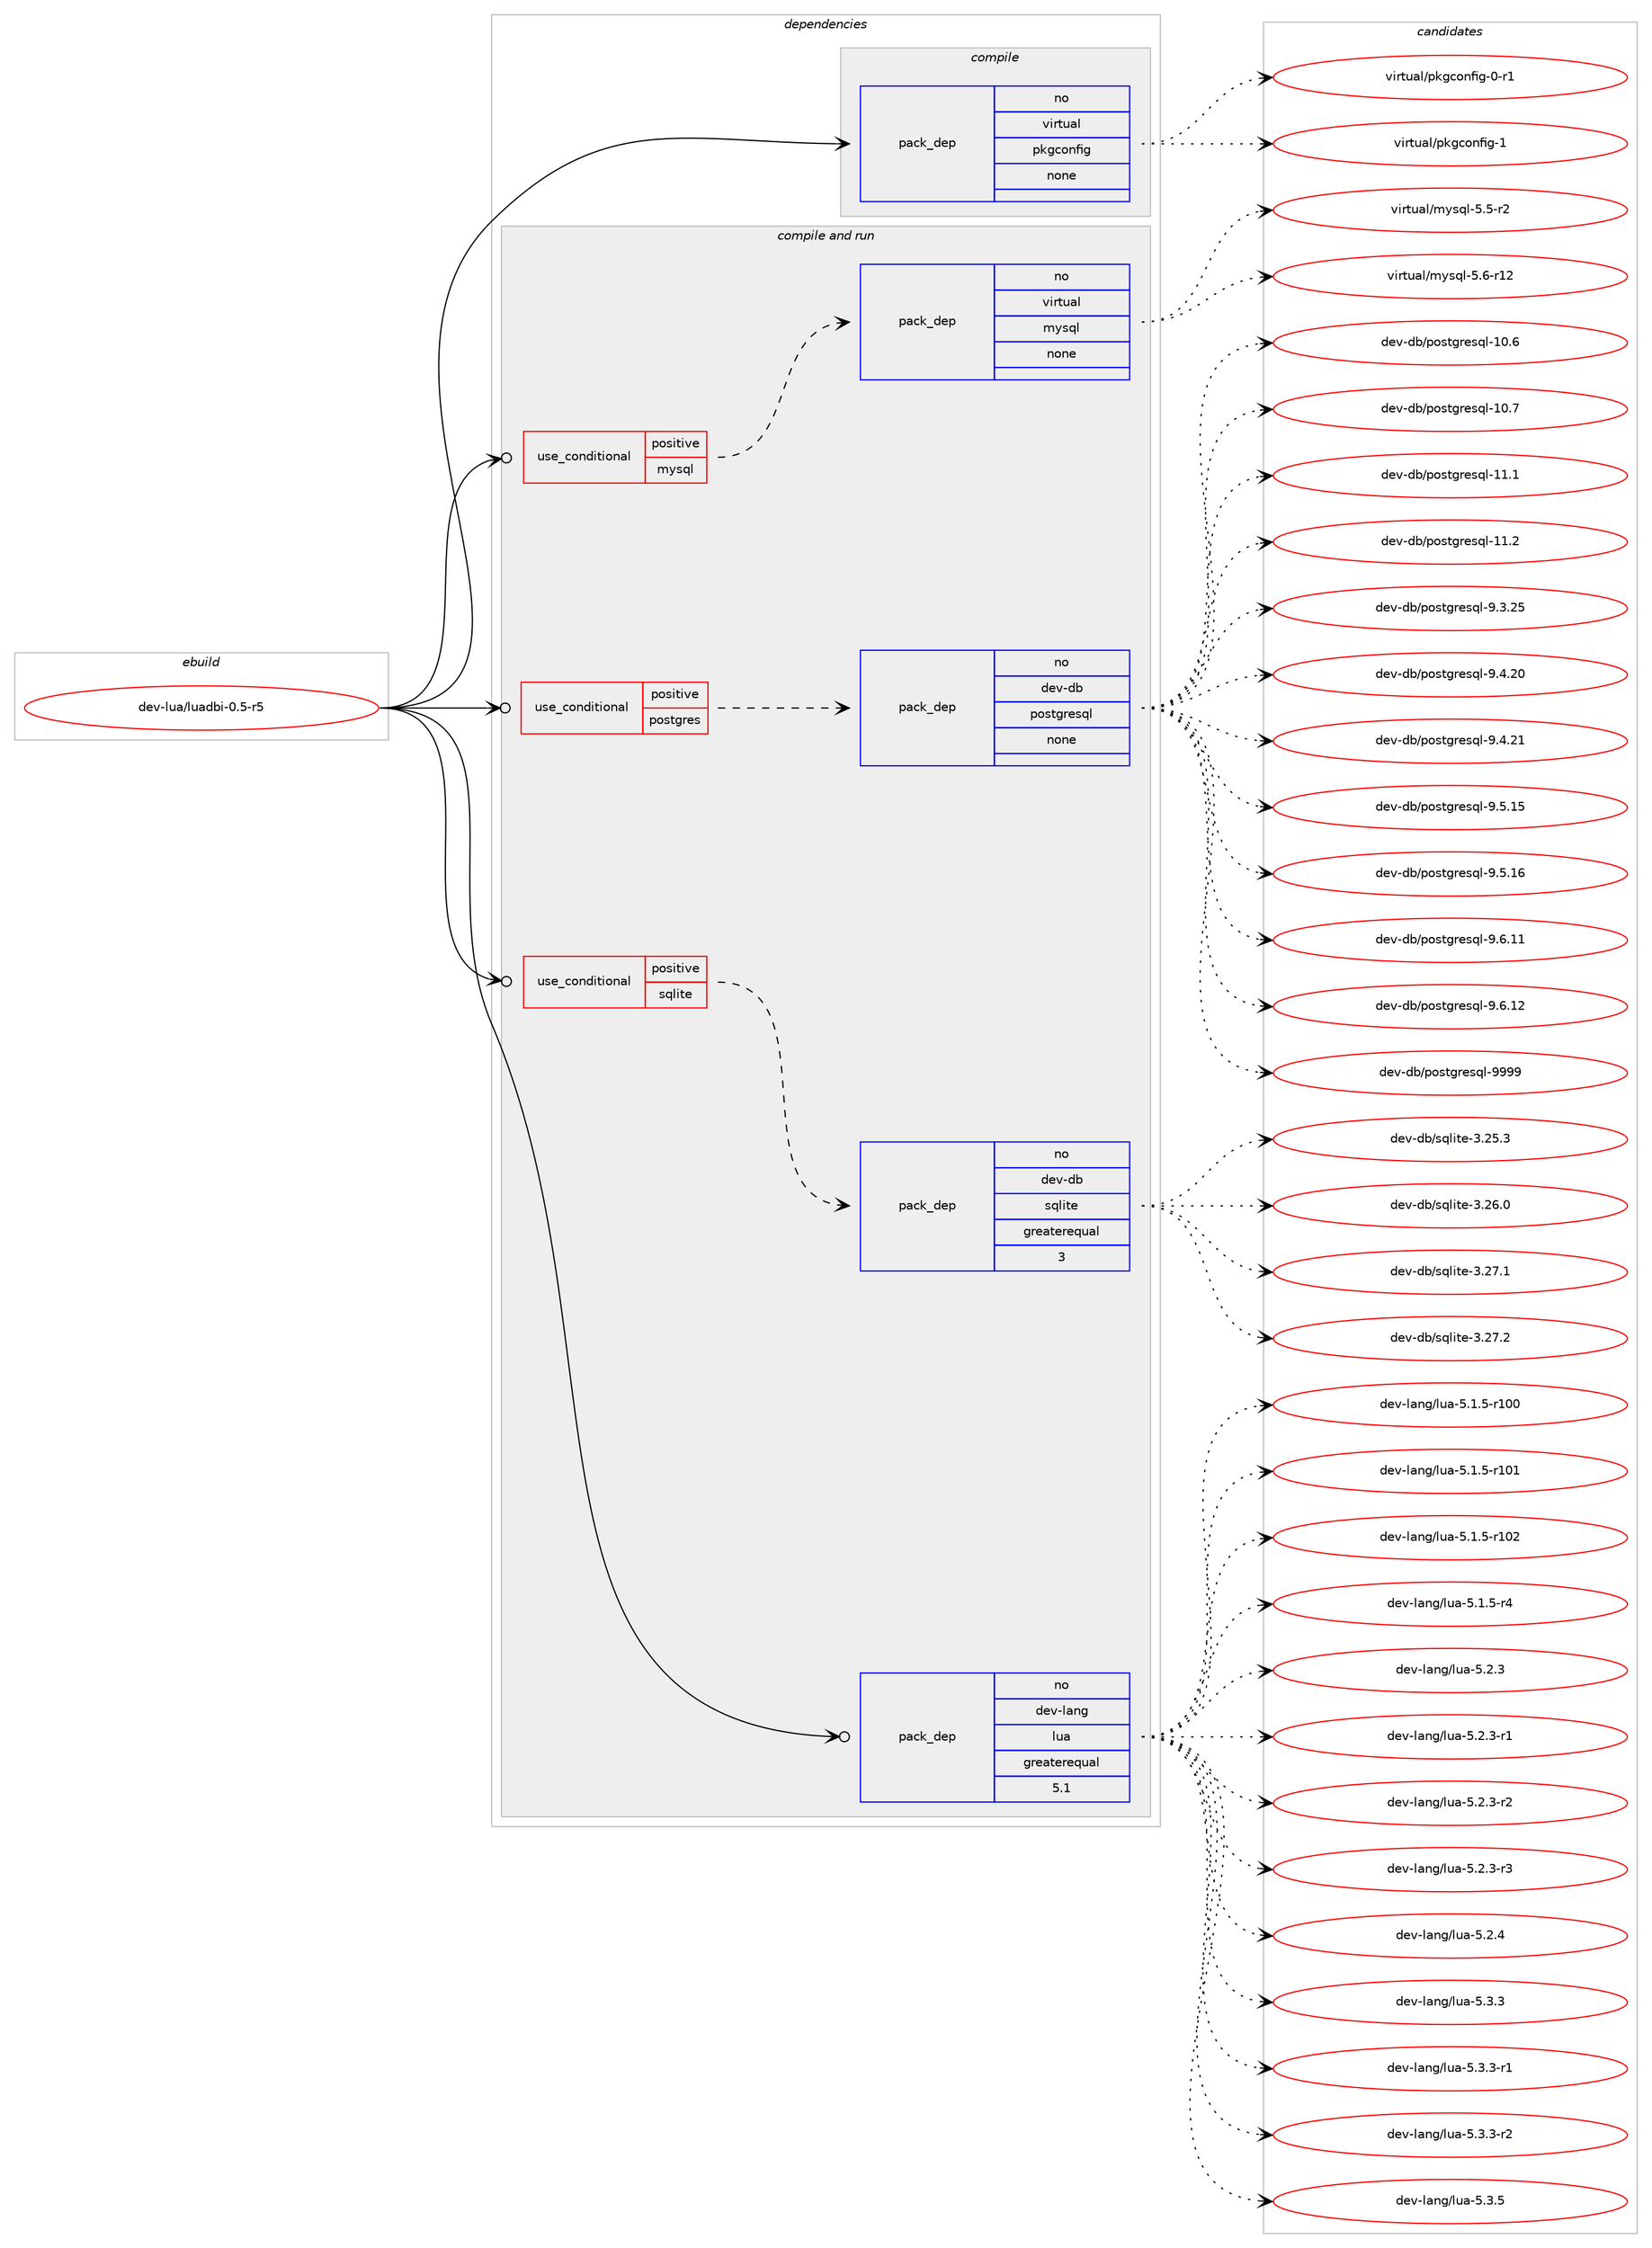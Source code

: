 digraph prolog {

# *************
# Graph options
# *************

newrank=true;
concentrate=true;
compound=true;
graph [rankdir=LR,fontname=Helvetica,fontsize=10,ranksep=1.5];#, ranksep=2.5, nodesep=0.2];
edge  [arrowhead=vee];
node  [fontname=Helvetica,fontsize=10];

# **********
# The ebuild
# **********

subgraph cluster_leftcol {
color=gray;
rank=same;
label=<<i>ebuild</i>>;
id [label="dev-lua/luadbi-0.5-r5", color=red, width=4, href="../dev-lua/luadbi-0.5-r5.svg"];
}

# ****************
# The dependencies
# ****************

subgraph cluster_midcol {
color=gray;
label=<<i>dependencies</i>>;
subgraph cluster_compile {
fillcolor="#eeeeee";
style=filled;
label=<<i>compile</i>>;
subgraph pack983289 {
dependency1373689 [label=<<TABLE BORDER="0" CELLBORDER="1" CELLSPACING="0" CELLPADDING="4" WIDTH="220"><TR><TD ROWSPAN="6" CELLPADDING="30">pack_dep</TD></TR><TR><TD WIDTH="110">no</TD></TR><TR><TD>virtual</TD></TR><TR><TD>pkgconfig</TD></TR><TR><TD>none</TD></TR><TR><TD></TD></TR></TABLE>>, shape=none, color=blue];
}
id:e -> dependency1373689:w [weight=20,style="solid",arrowhead="vee"];
}
subgraph cluster_compileandrun {
fillcolor="#eeeeee";
style=filled;
label=<<i>compile and run</i>>;
subgraph cond367389 {
dependency1373690 [label=<<TABLE BORDER="0" CELLBORDER="1" CELLSPACING="0" CELLPADDING="4"><TR><TD ROWSPAN="3" CELLPADDING="10">use_conditional</TD></TR><TR><TD>positive</TD></TR><TR><TD>mysql</TD></TR></TABLE>>, shape=none, color=red];
subgraph pack983290 {
dependency1373691 [label=<<TABLE BORDER="0" CELLBORDER="1" CELLSPACING="0" CELLPADDING="4" WIDTH="220"><TR><TD ROWSPAN="6" CELLPADDING="30">pack_dep</TD></TR><TR><TD WIDTH="110">no</TD></TR><TR><TD>virtual</TD></TR><TR><TD>mysql</TD></TR><TR><TD>none</TD></TR><TR><TD></TD></TR></TABLE>>, shape=none, color=blue];
}
dependency1373690:e -> dependency1373691:w [weight=20,style="dashed",arrowhead="vee"];
}
id:e -> dependency1373690:w [weight=20,style="solid",arrowhead="odotvee"];
subgraph cond367390 {
dependency1373692 [label=<<TABLE BORDER="0" CELLBORDER="1" CELLSPACING="0" CELLPADDING="4"><TR><TD ROWSPAN="3" CELLPADDING="10">use_conditional</TD></TR><TR><TD>positive</TD></TR><TR><TD>postgres</TD></TR></TABLE>>, shape=none, color=red];
subgraph pack983291 {
dependency1373693 [label=<<TABLE BORDER="0" CELLBORDER="1" CELLSPACING="0" CELLPADDING="4" WIDTH="220"><TR><TD ROWSPAN="6" CELLPADDING="30">pack_dep</TD></TR><TR><TD WIDTH="110">no</TD></TR><TR><TD>dev-db</TD></TR><TR><TD>postgresql</TD></TR><TR><TD>none</TD></TR><TR><TD></TD></TR></TABLE>>, shape=none, color=blue];
}
dependency1373692:e -> dependency1373693:w [weight=20,style="dashed",arrowhead="vee"];
}
id:e -> dependency1373692:w [weight=20,style="solid",arrowhead="odotvee"];
subgraph cond367391 {
dependency1373694 [label=<<TABLE BORDER="0" CELLBORDER="1" CELLSPACING="0" CELLPADDING="4"><TR><TD ROWSPAN="3" CELLPADDING="10">use_conditional</TD></TR><TR><TD>positive</TD></TR><TR><TD>sqlite</TD></TR></TABLE>>, shape=none, color=red];
subgraph pack983292 {
dependency1373695 [label=<<TABLE BORDER="0" CELLBORDER="1" CELLSPACING="0" CELLPADDING="4" WIDTH="220"><TR><TD ROWSPAN="6" CELLPADDING="30">pack_dep</TD></TR><TR><TD WIDTH="110">no</TD></TR><TR><TD>dev-db</TD></TR><TR><TD>sqlite</TD></TR><TR><TD>greaterequal</TD></TR><TR><TD>3</TD></TR></TABLE>>, shape=none, color=blue];
}
dependency1373694:e -> dependency1373695:w [weight=20,style="dashed",arrowhead="vee"];
}
id:e -> dependency1373694:w [weight=20,style="solid",arrowhead="odotvee"];
subgraph pack983293 {
dependency1373696 [label=<<TABLE BORDER="0" CELLBORDER="1" CELLSPACING="0" CELLPADDING="4" WIDTH="220"><TR><TD ROWSPAN="6" CELLPADDING="30">pack_dep</TD></TR><TR><TD WIDTH="110">no</TD></TR><TR><TD>dev-lang</TD></TR><TR><TD>lua</TD></TR><TR><TD>greaterequal</TD></TR><TR><TD>5.1</TD></TR></TABLE>>, shape=none, color=blue];
}
id:e -> dependency1373696:w [weight=20,style="solid",arrowhead="odotvee"];
}
subgraph cluster_run {
fillcolor="#eeeeee";
style=filled;
label=<<i>run</i>>;
}
}

# **************
# The candidates
# **************

subgraph cluster_choices {
rank=same;
color=gray;
label=<<i>candidates</i>>;

subgraph choice983289 {
color=black;
nodesep=1;
choice11810511411611797108471121071039911111010210510345484511449 [label="virtual/pkgconfig-0-r1", color=red, width=4,href="../virtual/pkgconfig-0-r1.svg"];
choice1181051141161179710847112107103991111101021051034549 [label="virtual/pkgconfig-1", color=red, width=4,href="../virtual/pkgconfig-1.svg"];
dependency1373689:e -> choice11810511411611797108471121071039911111010210510345484511449:w [style=dotted,weight="100"];
dependency1373689:e -> choice1181051141161179710847112107103991111101021051034549:w [style=dotted,weight="100"];
}
subgraph choice983290 {
color=black;
nodesep=1;
choice1181051141161179710847109121115113108455346534511450 [label="virtual/mysql-5.5-r2", color=red, width=4,href="../virtual/mysql-5.5-r2.svg"];
choice118105114116117971084710912111511310845534654451144950 [label="virtual/mysql-5.6-r12", color=red, width=4,href="../virtual/mysql-5.6-r12.svg"];
dependency1373691:e -> choice1181051141161179710847109121115113108455346534511450:w [style=dotted,weight="100"];
dependency1373691:e -> choice118105114116117971084710912111511310845534654451144950:w [style=dotted,weight="100"];
}
subgraph choice983291 {
color=black;
nodesep=1;
choice1001011184510098471121111151161031141011151131084549484654 [label="dev-db/postgresql-10.6", color=red, width=4,href="../dev-db/postgresql-10.6.svg"];
choice1001011184510098471121111151161031141011151131084549484655 [label="dev-db/postgresql-10.7", color=red, width=4,href="../dev-db/postgresql-10.7.svg"];
choice1001011184510098471121111151161031141011151131084549494649 [label="dev-db/postgresql-11.1", color=red, width=4,href="../dev-db/postgresql-11.1.svg"];
choice1001011184510098471121111151161031141011151131084549494650 [label="dev-db/postgresql-11.2", color=red, width=4,href="../dev-db/postgresql-11.2.svg"];
choice10010111845100984711211111511610311410111511310845574651465053 [label="dev-db/postgresql-9.3.25", color=red, width=4,href="../dev-db/postgresql-9.3.25.svg"];
choice10010111845100984711211111511610311410111511310845574652465048 [label="dev-db/postgresql-9.4.20", color=red, width=4,href="../dev-db/postgresql-9.4.20.svg"];
choice10010111845100984711211111511610311410111511310845574652465049 [label="dev-db/postgresql-9.4.21", color=red, width=4,href="../dev-db/postgresql-9.4.21.svg"];
choice10010111845100984711211111511610311410111511310845574653464953 [label="dev-db/postgresql-9.5.15", color=red, width=4,href="../dev-db/postgresql-9.5.15.svg"];
choice10010111845100984711211111511610311410111511310845574653464954 [label="dev-db/postgresql-9.5.16", color=red, width=4,href="../dev-db/postgresql-9.5.16.svg"];
choice10010111845100984711211111511610311410111511310845574654464949 [label="dev-db/postgresql-9.6.11", color=red, width=4,href="../dev-db/postgresql-9.6.11.svg"];
choice10010111845100984711211111511610311410111511310845574654464950 [label="dev-db/postgresql-9.6.12", color=red, width=4,href="../dev-db/postgresql-9.6.12.svg"];
choice1001011184510098471121111151161031141011151131084557575757 [label="dev-db/postgresql-9999", color=red, width=4,href="../dev-db/postgresql-9999.svg"];
dependency1373693:e -> choice1001011184510098471121111151161031141011151131084549484654:w [style=dotted,weight="100"];
dependency1373693:e -> choice1001011184510098471121111151161031141011151131084549484655:w [style=dotted,weight="100"];
dependency1373693:e -> choice1001011184510098471121111151161031141011151131084549494649:w [style=dotted,weight="100"];
dependency1373693:e -> choice1001011184510098471121111151161031141011151131084549494650:w [style=dotted,weight="100"];
dependency1373693:e -> choice10010111845100984711211111511610311410111511310845574651465053:w [style=dotted,weight="100"];
dependency1373693:e -> choice10010111845100984711211111511610311410111511310845574652465048:w [style=dotted,weight="100"];
dependency1373693:e -> choice10010111845100984711211111511610311410111511310845574652465049:w [style=dotted,weight="100"];
dependency1373693:e -> choice10010111845100984711211111511610311410111511310845574653464953:w [style=dotted,weight="100"];
dependency1373693:e -> choice10010111845100984711211111511610311410111511310845574653464954:w [style=dotted,weight="100"];
dependency1373693:e -> choice10010111845100984711211111511610311410111511310845574654464949:w [style=dotted,weight="100"];
dependency1373693:e -> choice10010111845100984711211111511610311410111511310845574654464950:w [style=dotted,weight="100"];
dependency1373693:e -> choice1001011184510098471121111151161031141011151131084557575757:w [style=dotted,weight="100"];
}
subgraph choice983292 {
color=black;
nodesep=1;
choice10010111845100984711511310810511610145514650534651 [label="dev-db/sqlite-3.25.3", color=red, width=4,href="../dev-db/sqlite-3.25.3.svg"];
choice10010111845100984711511310810511610145514650544648 [label="dev-db/sqlite-3.26.0", color=red, width=4,href="../dev-db/sqlite-3.26.0.svg"];
choice10010111845100984711511310810511610145514650554649 [label="dev-db/sqlite-3.27.1", color=red, width=4,href="../dev-db/sqlite-3.27.1.svg"];
choice10010111845100984711511310810511610145514650554650 [label="dev-db/sqlite-3.27.2", color=red, width=4,href="../dev-db/sqlite-3.27.2.svg"];
dependency1373695:e -> choice10010111845100984711511310810511610145514650534651:w [style=dotted,weight="100"];
dependency1373695:e -> choice10010111845100984711511310810511610145514650544648:w [style=dotted,weight="100"];
dependency1373695:e -> choice10010111845100984711511310810511610145514650554649:w [style=dotted,weight="100"];
dependency1373695:e -> choice10010111845100984711511310810511610145514650554650:w [style=dotted,weight="100"];
}
subgraph choice983293 {
color=black;
nodesep=1;
choice1001011184510897110103471081179745534649465345114494848 [label="dev-lang/lua-5.1.5-r100", color=red, width=4,href="../dev-lang/lua-5.1.5-r100.svg"];
choice1001011184510897110103471081179745534649465345114494849 [label="dev-lang/lua-5.1.5-r101", color=red, width=4,href="../dev-lang/lua-5.1.5-r101.svg"];
choice1001011184510897110103471081179745534649465345114494850 [label="dev-lang/lua-5.1.5-r102", color=red, width=4,href="../dev-lang/lua-5.1.5-r102.svg"];
choice100101118451089711010347108117974553464946534511452 [label="dev-lang/lua-5.1.5-r4", color=red, width=4,href="../dev-lang/lua-5.1.5-r4.svg"];
choice10010111845108971101034710811797455346504651 [label="dev-lang/lua-5.2.3", color=red, width=4,href="../dev-lang/lua-5.2.3.svg"];
choice100101118451089711010347108117974553465046514511449 [label="dev-lang/lua-5.2.3-r1", color=red, width=4,href="../dev-lang/lua-5.2.3-r1.svg"];
choice100101118451089711010347108117974553465046514511450 [label="dev-lang/lua-5.2.3-r2", color=red, width=4,href="../dev-lang/lua-5.2.3-r2.svg"];
choice100101118451089711010347108117974553465046514511451 [label="dev-lang/lua-5.2.3-r3", color=red, width=4,href="../dev-lang/lua-5.2.3-r3.svg"];
choice10010111845108971101034710811797455346504652 [label="dev-lang/lua-5.2.4", color=red, width=4,href="../dev-lang/lua-5.2.4.svg"];
choice10010111845108971101034710811797455346514651 [label="dev-lang/lua-5.3.3", color=red, width=4,href="../dev-lang/lua-5.3.3.svg"];
choice100101118451089711010347108117974553465146514511449 [label="dev-lang/lua-5.3.3-r1", color=red, width=4,href="../dev-lang/lua-5.3.3-r1.svg"];
choice100101118451089711010347108117974553465146514511450 [label="dev-lang/lua-5.3.3-r2", color=red, width=4,href="../dev-lang/lua-5.3.3-r2.svg"];
choice10010111845108971101034710811797455346514653 [label="dev-lang/lua-5.3.5", color=red, width=4,href="../dev-lang/lua-5.3.5.svg"];
dependency1373696:e -> choice1001011184510897110103471081179745534649465345114494848:w [style=dotted,weight="100"];
dependency1373696:e -> choice1001011184510897110103471081179745534649465345114494849:w [style=dotted,weight="100"];
dependency1373696:e -> choice1001011184510897110103471081179745534649465345114494850:w [style=dotted,weight="100"];
dependency1373696:e -> choice100101118451089711010347108117974553464946534511452:w [style=dotted,weight="100"];
dependency1373696:e -> choice10010111845108971101034710811797455346504651:w [style=dotted,weight="100"];
dependency1373696:e -> choice100101118451089711010347108117974553465046514511449:w [style=dotted,weight="100"];
dependency1373696:e -> choice100101118451089711010347108117974553465046514511450:w [style=dotted,weight="100"];
dependency1373696:e -> choice100101118451089711010347108117974553465046514511451:w [style=dotted,weight="100"];
dependency1373696:e -> choice10010111845108971101034710811797455346504652:w [style=dotted,weight="100"];
dependency1373696:e -> choice10010111845108971101034710811797455346514651:w [style=dotted,weight="100"];
dependency1373696:e -> choice100101118451089711010347108117974553465146514511449:w [style=dotted,weight="100"];
dependency1373696:e -> choice100101118451089711010347108117974553465146514511450:w [style=dotted,weight="100"];
dependency1373696:e -> choice10010111845108971101034710811797455346514653:w [style=dotted,weight="100"];
}
}

}
